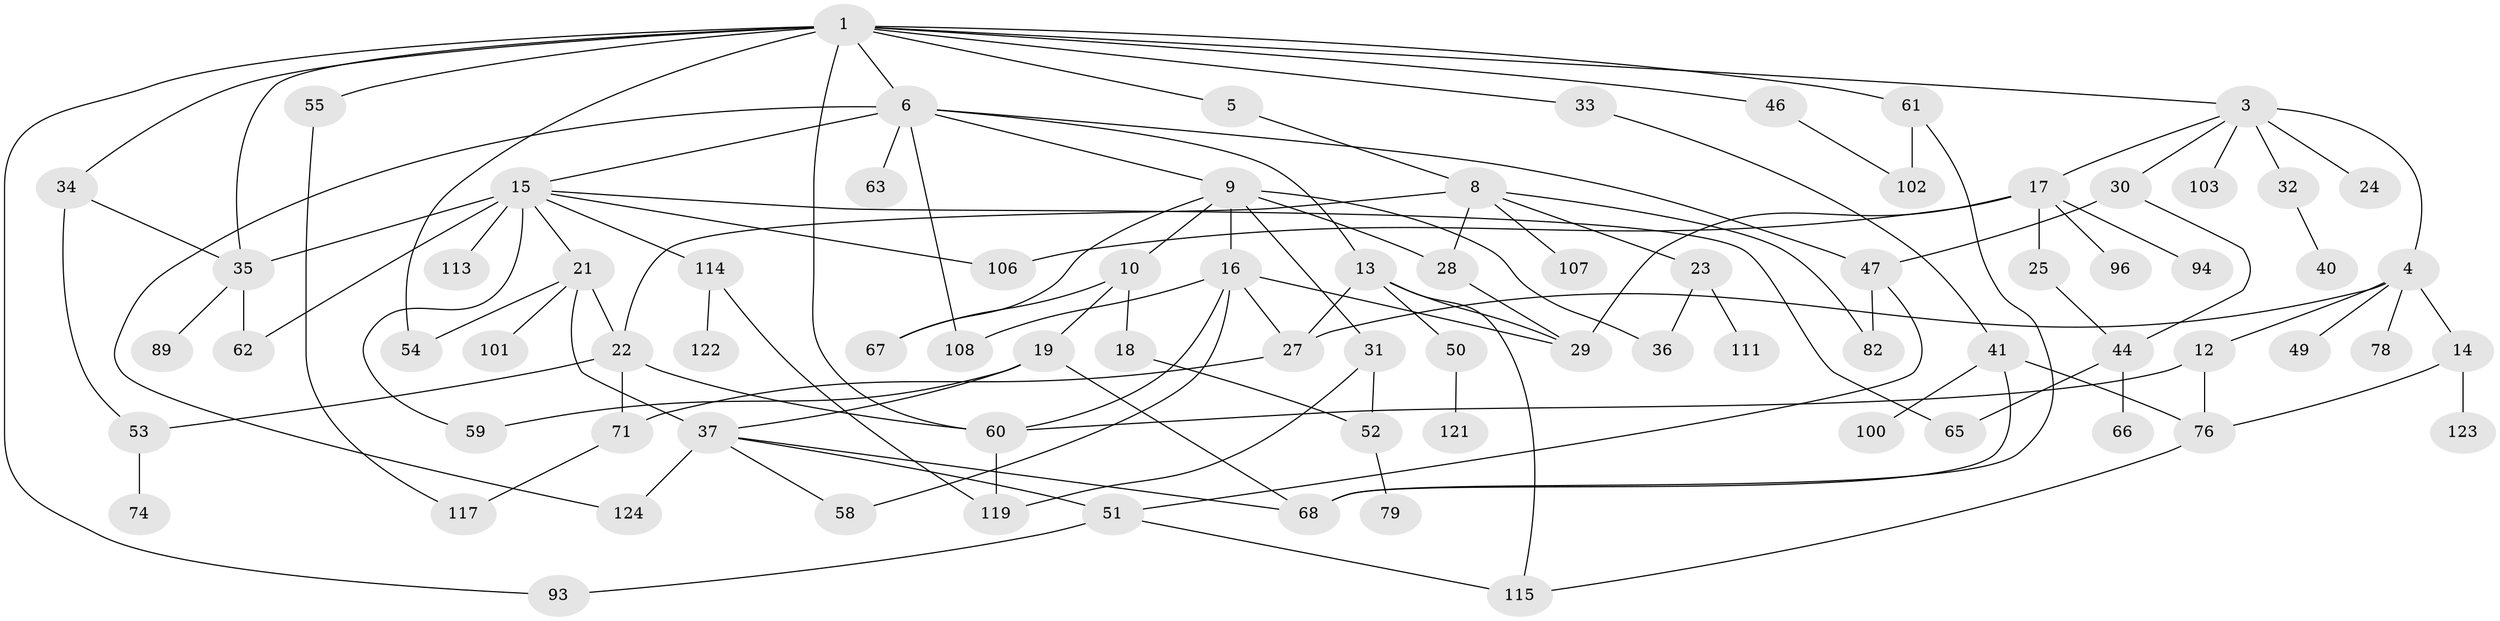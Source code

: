 // original degree distribution, {10: 0.016129032258064516, 4: 0.12096774193548387, 6: 0.03225806451612903, 2: 0.3225806451612903, 8: 0.008064516129032258, 7: 0.008064516129032258, 5: 0.056451612903225805, 3: 0.1935483870967742, 1: 0.24193548387096775}
// Generated by graph-tools (version 1.1) at 2025/41/03/06/25 10:41:26]
// undirected, 81 vertices, 122 edges
graph export_dot {
graph [start="1"]
  node [color=gray90,style=filled];
  1 [super="+2"];
  3 [super="+7"];
  4 [super="+26"];
  5;
  6 [super="+70"];
  8 [super="+20"];
  9 [super="+11"];
  10 [super="+81"];
  12 [super="+72"];
  13 [super="+38"];
  14 [super="+95"];
  15 [super="+43"];
  16 [super="+39"];
  17 [super="+57"];
  18 [super="+97"];
  19 [super="+118"];
  21;
  22 [super="+91"];
  23 [super="+105"];
  24;
  25 [super="+42"];
  27;
  28 [super="+45"];
  29 [super="+87"];
  30 [super="+56"];
  31 [super="+83"];
  32 [super="+86"];
  33 [super="+80"];
  34;
  35 [super="+64"];
  36;
  37 [super="+90"];
  40;
  41 [super="+84"];
  44 [super="+48"];
  46 [super="+69"];
  47 [super="+75"];
  49;
  50;
  51 [super="+77"];
  52;
  53 [super="+98"];
  54;
  55 [super="+112"];
  58 [super="+110"];
  59 [super="+104"];
  60 [super="+85"];
  61;
  62 [super="+116"];
  63;
  65;
  66;
  67 [super="+88"];
  68 [super="+92"];
  71 [super="+73"];
  74;
  76 [super="+99"];
  78;
  79;
  82;
  89;
  93;
  94;
  96;
  100;
  101;
  102;
  103;
  106;
  107 [super="+109"];
  108;
  111;
  113;
  114;
  115 [super="+120"];
  117;
  119;
  121;
  122;
  123;
  124;
  1 -- 3;
  1 -- 5;
  1 -- 33;
  1 -- 34;
  1 -- 35;
  1 -- 46;
  1 -- 55;
  1 -- 61;
  1 -- 93;
  1 -- 54;
  1 -- 6;
  1 -- 60;
  3 -- 4;
  3 -- 24;
  3 -- 103;
  3 -- 32 [weight=2];
  3 -- 17;
  3 -- 30;
  4 -- 12;
  4 -- 14;
  4 -- 49;
  4 -- 27;
  4 -- 78;
  5 -- 8;
  6 -- 9;
  6 -- 13;
  6 -- 15;
  6 -- 63;
  6 -- 108;
  6 -- 124;
  6 -- 47;
  8 -- 23;
  8 -- 28;
  8 -- 82;
  8 -- 107;
  8 -- 22;
  9 -- 10;
  9 -- 16;
  9 -- 31;
  9 -- 36;
  9 -- 67;
  9 -- 28;
  10 -- 18;
  10 -- 19;
  10 -- 67;
  12 -- 76;
  12 -- 60;
  13 -- 27;
  13 -- 29;
  13 -- 50;
  13 -- 115;
  14 -- 123;
  14 -- 76;
  15 -- 21;
  15 -- 59;
  15 -- 62;
  15 -- 106;
  15 -- 113;
  15 -- 114;
  15 -- 65;
  15 -- 35 [weight=3];
  16 -- 58;
  16 -- 27;
  16 -- 108;
  16 -- 60;
  16 -- 29;
  17 -- 25;
  17 -- 94;
  17 -- 106;
  17 -- 96;
  17 -- 29;
  18 -- 52;
  19 -- 68;
  19 -- 37;
  19 -- 59;
  21 -- 22;
  21 -- 37;
  21 -- 54;
  21 -- 101;
  22 -- 60;
  22 -- 71;
  22 -- 53;
  23 -- 111;
  23 -- 36;
  25 -- 44;
  27 -- 71;
  28 -- 29;
  30 -- 44;
  30 -- 47;
  31 -- 119;
  31 -- 52;
  32 -- 40;
  33 -- 41;
  34 -- 53;
  34 -- 35;
  35 -- 89;
  35 -- 62;
  37 -- 51;
  37 -- 124;
  37 -- 68;
  37 -- 58;
  41 -- 76;
  41 -- 100;
  41 -- 68;
  44 -- 65;
  44 -- 66;
  46 -- 102;
  47 -- 82;
  47 -- 51;
  50 -- 121;
  51 -- 115;
  51 -- 93;
  52 -- 79;
  53 -- 74;
  55 -- 117;
  60 -- 119;
  61 -- 102;
  61 -- 68;
  71 -- 117;
  76 -- 115;
  114 -- 119;
  114 -- 122;
}
